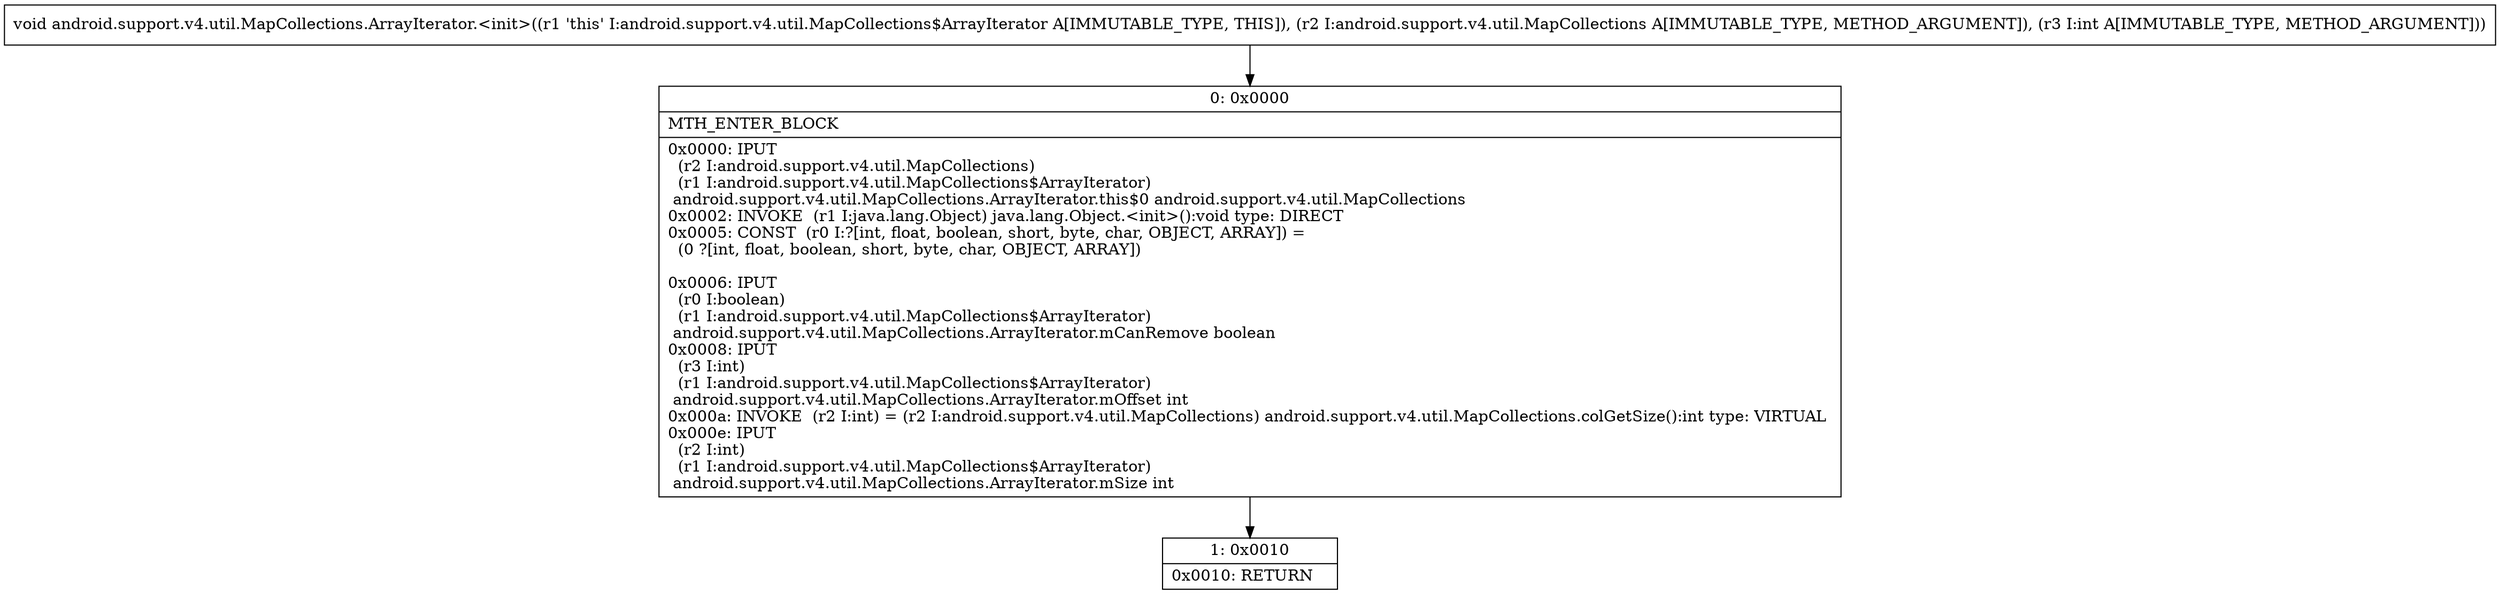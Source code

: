 digraph "CFG forandroid.support.v4.util.MapCollections.ArrayIterator.\<init\>(Landroid\/support\/v4\/util\/MapCollections;I)V" {
Node_0 [shape=record,label="{0\:\ 0x0000|MTH_ENTER_BLOCK\l|0x0000: IPUT  \l  (r2 I:android.support.v4.util.MapCollections)\l  (r1 I:android.support.v4.util.MapCollections$ArrayIterator)\l android.support.v4.util.MapCollections.ArrayIterator.this$0 android.support.v4.util.MapCollections \l0x0002: INVOKE  (r1 I:java.lang.Object) java.lang.Object.\<init\>():void type: DIRECT \l0x0005: CONST  (r0 I:?[int, float, boolean, short, byte, char, OBJECT, ARRAY]) = \l  (0 ?[int, float, boolean, short, byte, char, OBJECT, ARRAY])\l \l0x0006: IPUT  \l  (r0 I:boolean)\l  (r1 I:android.support.v4.util.MapCollections$ArrayIterator)\l android.support.v4.util.MapCollections.ArrayIterator.mCanRemove boolean \l0x0008: IPUT  \l  (r3 I:int)\l  (r1 I:android.support.v4.util.MapCollections$ArrayIterator)\l android.support.v4.util.MapCollections.ArrayIterator.mOffset int \l0x000a: INVOKE  (r2 I:int) = (r2 I:android.support.v4.util.MapCollections) android.support.v4.util.MapCollections.colGetSize():int type: VIRTUAL \l0x000e: IPUT  \l  (r2 I:int)\l  (r1 I:android.support.v4.util.MapCollections$ArrayIterator)\l android.support.v4.util.MapCollections.ArrayIterator.mSize int \l}"];
Node_1 [shape=record,label="{1\:\ 0x0010|0x0010: RETURN   \l}"];
MethodNode[shape=record,label="{void android.support.v4.util.MapCollections.ArrayIterator.\<init\>((r1 'this' I:android.support.v4.util.MapCollections$ArrayIterator A[IMMUTABLE_TYPE, THIS]), (r2 I:android.support.v4.util.MapCollections A[IMMUTABLE_TYPE, METHOD_ARGUMENT]), (r3 I:int A[IMMUTABLE_TYPE, METHOD_ARGUMENT])) }"];
MethodNode -> Node_0;
Node_0 -> Node_1;
}

